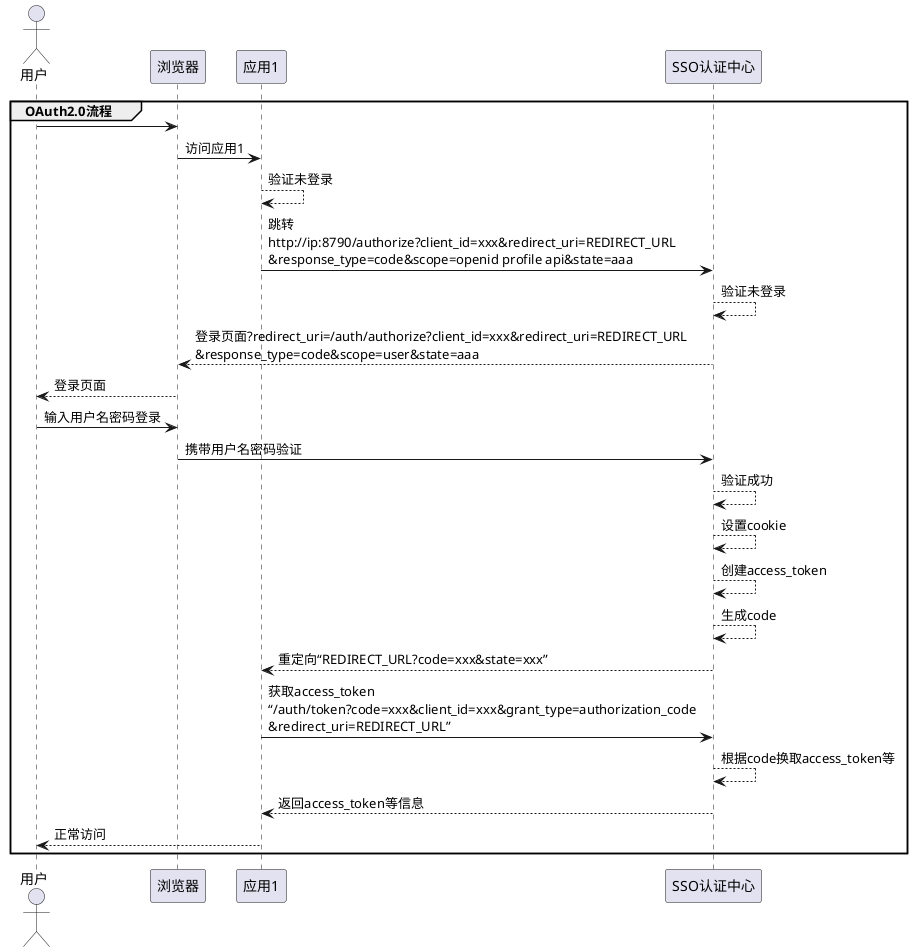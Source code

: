 @startuml

actor 用户 as User
participant 浏览器 as Browser
participant 应用1 as ThirdApp
'participant 单点登录前端 as SSOWeb
participant SSO认证中心 as SSOSvc

group OAuth2.0流程
User -> Browser :
Browser -> ThirdApp : 访问应用1
ThirdApp --> ThirdApp : 验证未登录
ThirdApp -> SSOSvc : 跳转\nhttp://ip:8790/authorize?client_id=xxx&redirect_uri=REDIRECT_URL\n&response_type=code&scope=openid profile api&state=aaa
SSOSvc --> SSOSvc : 验证未登录
SSOSvc --> Browser : 登录页面?redirect_uri=/auth/authorize?client_id=xxx&redirect_uri=REDIRECT_URL\n&response_type=code&scope=user&state=aaa
'SSOWeb -> SSOSvc : 携带cookie判定是否登录
Browser --> User : 登录页面
User -> Browser : 输入用户名密码登录
Browser -> SSOSvc : 携带用户名密码验证
SSOSvc --> SSOSvc : 验证成功
SSOSvc --> SSOSvc : 设置cookie
SSOSvc --> SSOSvc : 创建access_token
SSOSvc --> SSOSvc : 生成code
'SSOSvc --> SSOWeb : 返回code信息
'SSOWeb -> SSOSvc : 跳转“/auth/location?account=xxx&code=aaa&url=REDIRECT_URL”
SSOSvc --> ThirdApp : 重定向“REDIRECT_URL?code=xxx&state=xxx”
ThirdApp -> SSOSvc : 获取access_token\n“/auth/token?code=xxx&client_id=xxx&grant_type=authorization_code\n&redirect_uri=REDIRECT_URL”
SSOSvc --> SSOSvc : 根据code换取access_token等
SSOSvc --> ThirdApp : 返回access_token等信息
'ThirdApp -> SSOSvc : 携带access_token访问接口
'SSOSvc --> SSOSvc : 验证成功
'SSOSvc --> ThirdApp : 返回相应信息
ThirdApp --> User : 正常访问
end



@enduml
